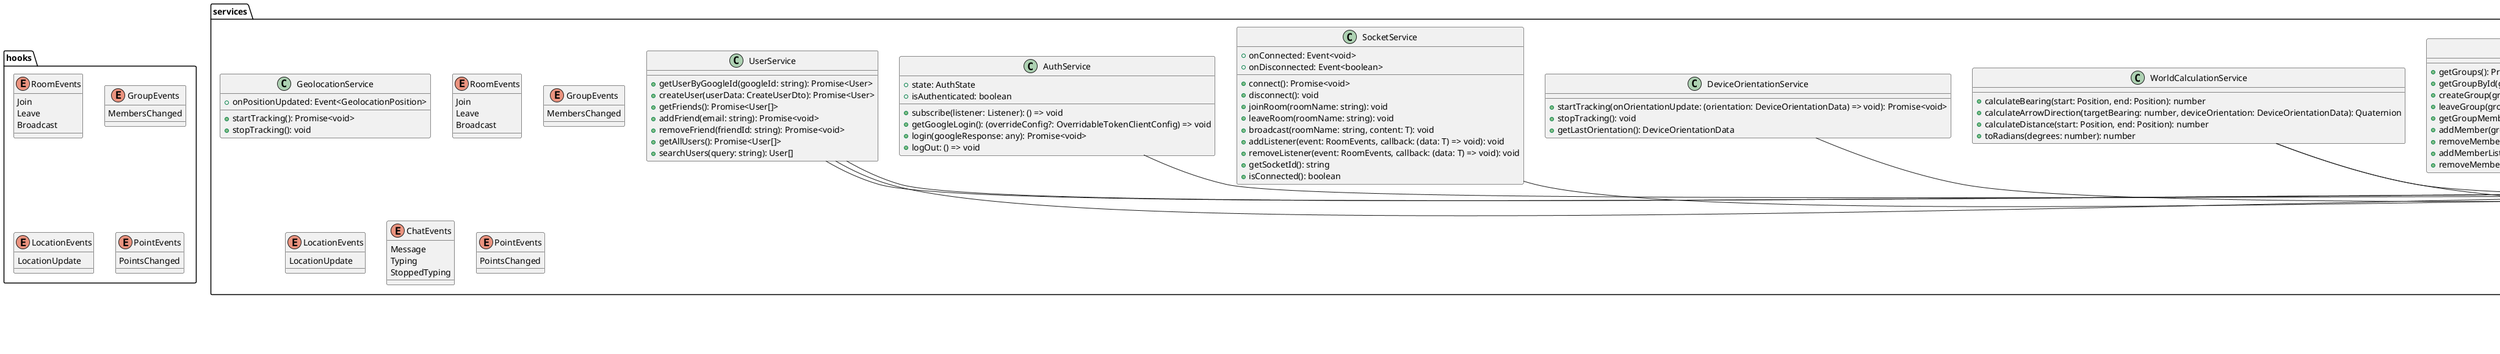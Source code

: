 @startuml
package components {
}
package hooks {

enum RoomEvents {
    Join
    Leave
    Broadcast
}
enum GroupEvents {
    MembersChanged
}
enum LocationEvents {
    LocationUpdate
}
enum PointEvents {
    PointsChanged
}

}
package pages {
}
package services {

class UserService {
    +getUserByGoogleId(googleId: string): Promise<User>
    +createUser(userData: CreateUserDto): Promise<User>
    +getFriends(): Promise<User[]>
    +addFriend(email: string): Promise<void>
    +removeFriend(friendId: string): Promise<void>
    +getAllUsers(): Promise<User[]>
    +searchUsers(query: string): User[]
}
class AuthService {
    +subscribe(listener: Listener): () => void
    +state: AuthState
    +getGoogleLogin(): (overrideConfig?: OverridableTokenClientConfig) => void
    +login(googleResponse: any): Promise<void>
    +logOut: () => void
    +isAuthenticated: boolean
}
class DeviceOrientationService {
    +startTracking(onOrientationUpdate: (orientation: DeviceOrientationData) => void): Promise<void>
    +stopTracking(): void
    +getLastOrientation(): DeviceOrientationData
}
class GeolocationService {
    +onPositionUpdated: Event<GeolocationPosition>
    +startTracking(): Promise<void>
    +stopTracking(): void
}
enum RoomEvents {
    Join
    Leave
    Broadcast
}
class SocketService {
    +onConnected: Event<void>
    +onDisconnected: Event<boolean>
    +connect(): Promise<void>
    +disconnect(): void
    +joinRoom(roomName: string): void
    +leaveRoom(roomName: string): void
    +broadcast(roomName: string, content: T): void
    +addListener(event: RoomEvents, callback: (data: T) => void): void
    +removeListener(event: RoomEvents, callback: (data: T) => void): void
    +getSocketId(): string
    +isConnected(): boolean
}
enum GroupEvents {
    MembersChanged
}
class GroupService {
    +getGroups(): Promise<Group[]>
    +getGroupById(groupId: string): Promise<Group>
    +createGroup(groupData: CreateGroupRequest): Promise<any>
    +leaveGroup(groupId: string, userId: string): Promise<void>
    +getGroupMembers(groupId: string): Promise<Member[]>
    +addMember(groupId: string, userId: string): Promise<void>
    +removeMember(groupId: string, userId: string): Promise<void>
    +addMemberListener(groupId: string, callback: () => void): void
    +removeMemberListener(groupId: string, callback: () => void): void
}
enum LocationEvents {
    LocationUpdate
}
class LocationSharingService {
    +startSharing(groupId: string, userId: string): Promise<void>
    +stopSharing(): void
    +addLocationUpdateListener(callback: (positions: UserPosition[]) => void): void
    +removeLocationUpdateListener(callback: (positions: UserPosition[]) => void): void
    +getAllPositions(): UserPosition[]
}
enum ChatEvents {
    Message
    Typing
    StoppedTyping
}
class MessageChatService {
    +isSocketConnected(): boolean
    +connectSocket(): Promise<void>
    +joinChat(groupId: string, userId: string): Promise<void>
    +leaveChat(): void
    +sendMessage(content: string, userName?: string): void
    +addMessageListener(callback: (messages: ChatMessage[]) => void): void
    +removeMessageListener(callback: (messages: ChatMessage[]) => void): void
    +getAllMessages(): ChatMessage[]
    +setTyping(isTyping: boolean, userName?: string): void
    +addTypingListener(callback: (typingUsers: string[]) => void): void
    +removeTypingListener(callback: (typingUsers: string[]) => void): void
}
enum PointEvents {
    PointsChanged
}
class PointsOfInterestService {
    +getGroupPoints(groupId: string): Promise<PointOfInterest[]>
    +addPoint(groupId: string, name: string, latitude: number, longitude: number): Promise<PointOfInterest>
    +removePoint(groupId: string, pointId: string): Promise<void>
    +addPointsListener(groupId: string, callback: () => void): void
    +removePointsListener(groupId: string, callback: () => void): void
}
class WorldCalculationService {
    +calculateBearing(start: Position, end: Position): number
    +calculateArrowDirection(targetBearing: number, deviceOrientation: DeviceOrientationData): Quaternion
    +calculateDistance(start: Position, end: Position): number
    +toRadians(degrees: number): number
}

}
package shaders {
}
package styles {
}
package utils {


}
UserService --> "*" User
Group --> "*" Member
GroupService --> "*" Group
GroupService --> "*" Member
LocationSharingService --> "*" UserPosition
PointsOfInterestService --> "*" PointOfInterest
UserService --> "1" User
UserService --> "1" CreateUserDto
AuthService --> "1" AuthState
DeviceOrientationService --> "1" DeviceOrientationData
SocketService --> "1" RoomEvents
GroupService --> "1" GroupBroadcastData
GroupService --> "1" Group
GroupService --> "1" CreateGroupRequest
LocationSharingService --> "1" UserPosition
LocationSharingService --> "1" IncomingPositionBroadcastData
MessageChatService --> "*" ChatMessage
MessageChatService --> "1" IncomingChatBroadcastData
MessageChatService --> "1" ChatMessage
PointsOfInterestService --> "1" PointsBroadcastData
PointsOfInterestService --> "1" PointOfInterest
WorldCalculationService --> "1" Position
WorldCalculationService --> "1" DeviceOrientationData
@enduml